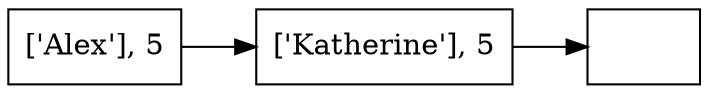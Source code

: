 digraph firstGraph{
node [shape = record];
rankdir=LR;
node0 [label=" ['Alex'], 5 "];
node0 -> node1;
node1 [label=" ['Katherine'], 5 "];
node1 -> node2;
node2 [label="   "];
}